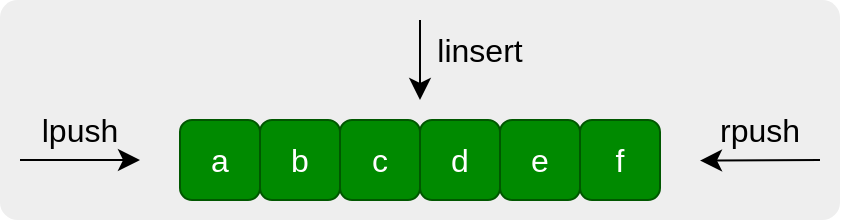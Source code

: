 <mxfile version="21.2.8" type="device">
  <diagram name="第 1 页" id="yGoahLtgZOyPqLgMBJ7a">
    <mxGraphModel dx="1450" dy="1071" grid="1" gridSize="10" guides="1" tooltips="1" connect="1" arrows="1" fold="1" page="0" pageScale="1" pageWidth="3300" pageHeight="4681" math="0" shadow="0">
      <root>
        <mxCell id="0" />
        <mxCell id="1" parent="0" />
        <mxCell id="3rcBeX1-3ET9QPWve3Xb-13" value="" style="rounded=1;whiteSpace=wrap;html=1;fontSize=16;fillColor=#eeeeee;strokeColor=none;arcSize=8;" parent="1" vertex="1">
          <mxGeometry x="-90" y="-20" width="420" height="110" as="geometry" />
        </mxCell>
        <mxCell id="3rcBeX1-3ET9QPWve3Xb-1" value="a" style="rounded=1;whiteSpace=wrap;html=1;fontSize=16;fillColor=#008a00;strokeColor=#005700;fontColor=#ffffff;" parent="1" vertex="1">
          <mxGeometry y="40" width="40" height="40" as="geometry" />
        </mxCell>
        <mxCell id="3rcBeX1-3ET9QPWve3Xb-2" value="b" style="rounded=1;whiteSpace=wrap;html=1;fontSize=16;fillColor=#008a00;strokeColor=#005700;fontColor=#ffffff;" parent="1" vertex="1">
          <mxGeometry x="40" y="40" width="40" height="40" as="geometry" />
        </mxCell>
        <mxCell id="3rcBeX1-3ET9QPWve3Xb-3" value="c" style="rounded=1;whiteSpace=wrap;html=1;fontSize=16;fillColor=#008a00;strokeColor=#005700;fontColor=#ffffff;" parent="1" vertex="1">
          <mxGeometry x="80" y="40" width="40" height="40" as="geometry" />
        </mxCell>
        <mxCell id="3rcBeX1-3ET9QPWve3Xb-4" value="d" style="rounded=1;whiteSpace=wrap;html=1;fontSize=16;fillColor=#008a00;strokeColor=#005700;fontColor=#ffffff;" parent="1" vertex="1">
          <mxGeometry x="120" y="40" width="40" height="40" as="geometry" />
        </mxCell>
        <mxCell id="3rcBeX1-3ET9QPWve3Xb-5" value="e" style="rounded=1;whiteSpace=wrap;html=1;fontSize=16;fillColor=#008a00;strokeColor=#005700;fontColor=#ffffff;" parent="1" vertex="1">
          <mxGeometry x="160" y="40" width="40" height="40" as="geometry" />
        </mxCell>
        <mxCell id="3rcBeX1-3ET9QPWve3Xb-6" value="f" style="rounded=1;whiteSpace=wrap;html=1;fontSize=16;fillColor=#008a00;strokeColor=#005700;fontColor=#ffffff;" parent="1" vertex="1">
          <mxGeometry x="200" y="40" width="40" height="40" as="geometry" />
        </mxCell>
        <mxCell id="3rcBeX1-3ET9QPWve3Xb-7" value="" style="endArrow=classic;html=1;rounded=0;fontSize=12;startSize=8;endSize=8;curved=1;" parent="1" edge="1">
          <mxGeometry width="50" height="50" relative="1" as="geometry">
            <mxPoint x="-80" y="60" as="sourcePoint" />
            <mxPoint x="-20" y="60" as="targetPoint" />
          </mxGeometry>
        </mxCell>
        <mxCell id="3rcBeX1-3ET9QPWve3Xb-8" value="lpush" style="text;html=1;strokeColor=none;fillColor=none;align=center;verticalAlign=middle;whiteSpace=wrap;rounded=0;fontSize=16;" parent="1" vertex="1">
          <mxGeometry x="-80" y="30" width="60" height="30" as="geometry" />
        </mxCell>
        <mxCell id="3rcBeX1-3ET9QPWve3Xb-9" value="" style="endArrow=classic;html=1;rounded=0;fontSize=12;startSize=8;endSize=8;curved=1;exitX=1;exitY=1;exitDx=0;exitDy=0;" parent="1" source="3rcBeX1-3ET9QPWve3Xb-10" edge="1">
          <mxGeometry width="50" height="50" relative="1" as="geometry">
            <mxPoint x="300" y="60" as="sourcePoint" />
            <mxPoint x="260" y="60.31" as="targetPoint" />
          </mxGeometry>
        </mxCell>
        <mxCell id="3rcBeX1-3ET9QPWve3Xb-10" value="rpush" style="text;html=1;strokeColor=none;fillColor=none;align=center;verticalAlign=middle;whiteSpace=wrap;rounded=0;fontSize=16;" parent="1" vertex="1">
          <mxGeometry x="260" y="30" width="60" height="30" as="geometry" />
        </mxCell>
        <mxCell id="3rcBeX1-3ET9QPWve3Xb-11" value="" style="endArrow=classic;html=1;rounded=0;fontSize=12;startSize=8;endSize=8;curved=1;" parent="1" edge="1">
          <mxGeometry width="50" height="50" relative="1" as="geometry">
            <mxPoint x="120" y="-10" as="sourcePoint" />
            <mxPoint x="120" y="30" as="targetPoint" />
          </mxGeometry>
        </mxCell>
        <mxCell id="3rcBeX1-3ET9QPWve3Xb-12" value="linsert" style="text;html=1;strokeColor=none;fillColor=none;align=center;verticalAlign=middle;whiteSpace=wrap;rounded=0;fontSize=16;" parent="1" vertex="1">
          <mxGeometry x="120" y="-10" width="60" height="30" as="geometry" />
        </mxCell>
      </root>
    </mxGraphModel>
  </diagram>
</mxfile>
